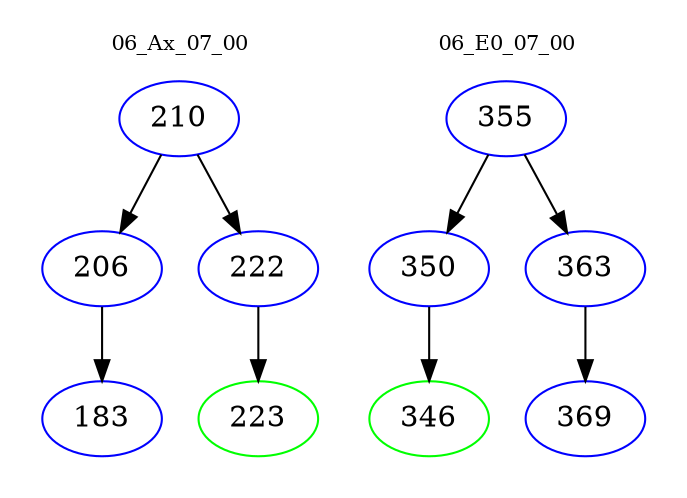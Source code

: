 digraph{
subgraph cluster_0 {
color = white
label = "06_Ax_07_00";
fontsize=10;
T0_210 [label="210", color="blue"]
T0_210 -> T0_206 [color="black"]
T0_206 [label="206", color="blue"]
T0_206 -> T0_183 [color="black"]
T0_183 [label="183", color="blue"]
T0_210 -> T0_222 [color="black"]
T0_222 [label="222", color="blue"]
T0_222 -> T0_223 [color="black"]
T0_223 [label="223", color="green"]
}
subgraph cluster_1 {
color = white
label = "06_E0_07_00";
fontsize=10;
T1_355 [label="355", color="blue"]
T1_355 -> T1_350 [color="black"]
T1_350 [label="350", color="blue"]
T1_350 -> T1_346 [color="black"]
T1_346 [label="346", color="green"]
T1_355 -> T1_363 [color="black"]
T1_363 [label="363", color="blue"]
T1_363 -> T1_369 [color="black"]
T1_369 [label="369", color="blue"]
}
}
